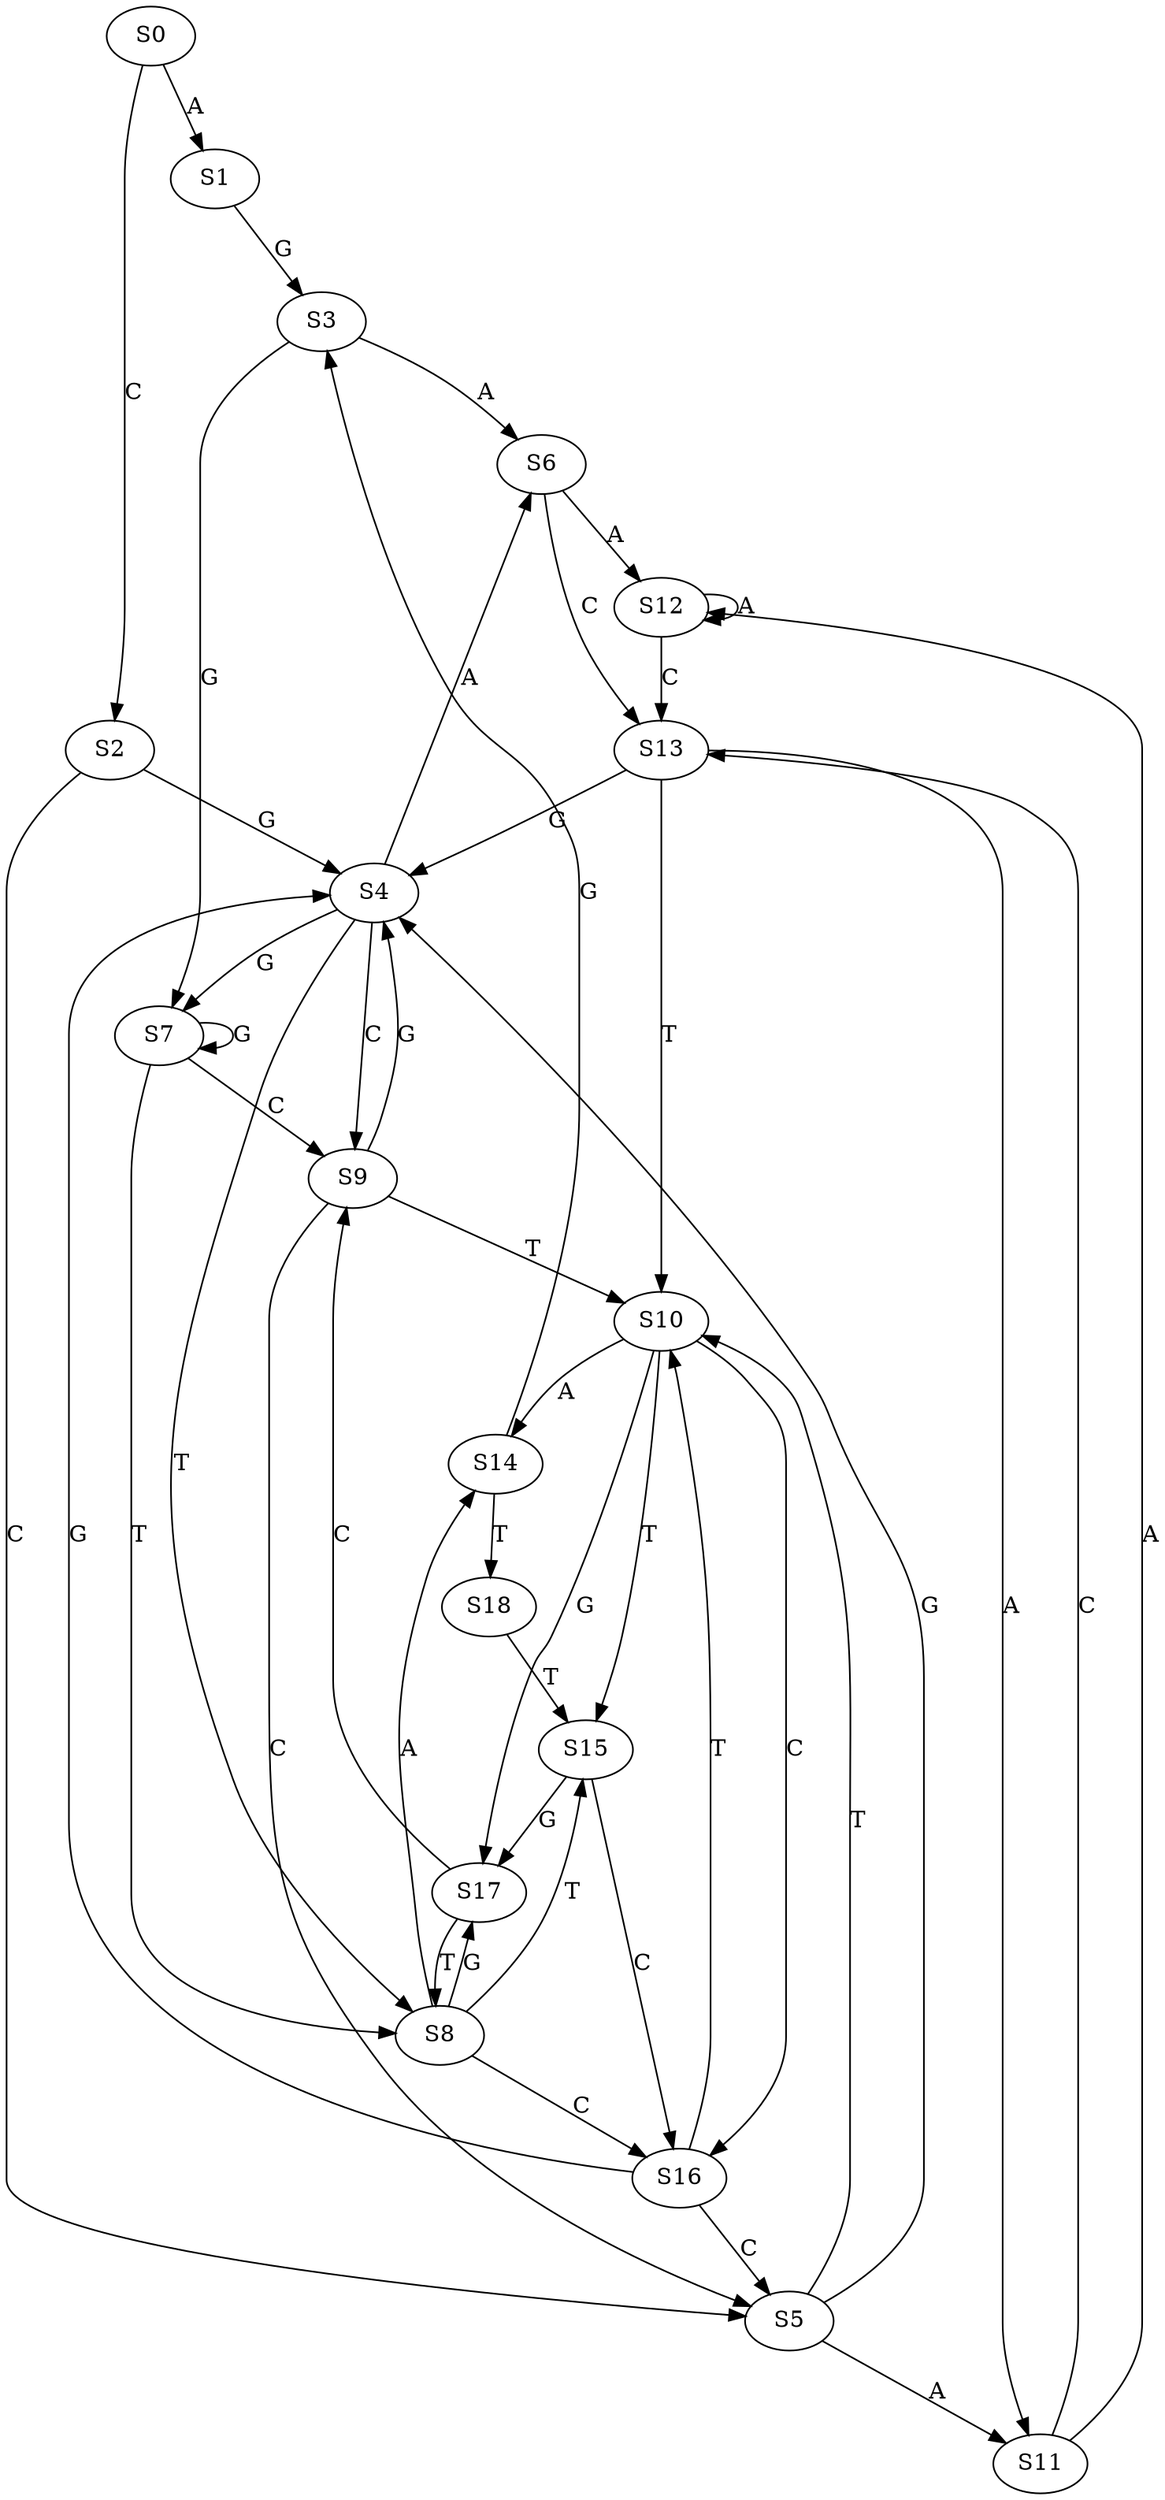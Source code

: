 strict digraph  {
	S0 -> S1 [ label = A ];
	S0 -> S2 [ label = C ];
	S1 -> S3 [ label = G ];
	S2 -> S4 [ label = G ];
	S2 -> S5 [ label = C ];
	S3 -> S6 [ label = A ];
	S3 -> S7 [ label = G ];
	S4 -> S8 [ label = T ];
	S4 -> S9 [ label = C ];
	S4 -> S7 [ label = G ];
	S4 -> S6 [ label = A ];
	S5 -> S4 [ label = G ];
	S5 -> S10 [ label = T ];
	S5 -> S11 [ label = A ];
	S6 -> S12 [ label = A ];
	S6 -> S13 [ label = C ];
	S7 -> S8 [ label = T ];
	S7 -> S7 [ label = G ];
	S7 -> S9 [ label = C ];
	S8 -> S14 [ label = A ];
	S8 -> S15 [ label = T ];
	S8 -> S16 [ label = C ];
	S8 -> S17 [ label = G ];
	S9 -> S4 [ label = G ];
	S9 -> S10 [ label = T ];
	S9 -> S5 [ label = C ];
	S10 -> S14 [ label = A ];
	S10 -> S15 [ label = T ];
	S10 -> S16 [ label = C ];
	S10 -> S17 [ label = G ];
	S11 -> S13 [ label = C ];
	S11 -> S12 [ label = A ];
	S12 -> S13 [ label = C ];
	S12 -> S12 [ label = A ];
	S13 -> S4 [ label = G ];
	S13 -> S10 [ label = T ];
	S13 -> S11 [ label = A ];
	S14 -> S3 [ label = G ];
	S14 -> S18 [ label = T ];
	S15 -> S16 [ label = C ];
	S15 -> S17 [ label = G ];
	S16 -> S5 [ label = C ];
	S16 -> S4 [ label = G ];
	S16 -> S10 [ label = T ];
	S17 -> S9 [ label = C ];
	S17 -> S8 [ label = T ];
	S18 -> S15 [ label = T ];
}
